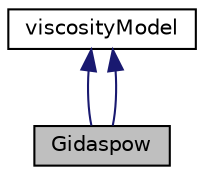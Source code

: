 digraph "Gidaspow"
{
  bgcolor="transparent";
  edge [fontname="Helvetica",fontsize="10",labelfontname="Helvetica",labelfontsize="10"];
  node [fontname="Helvetica",fontsize="10",shape=record];
  Node1 [label="Gidaspow",height=0.2,width=0.4,color="black", fillcolor="grey75", style="filled", fontcolor="black"];
  Node2 -> Node1 [dir="back",color="midnightblue",fontsize="10",style="solid",fontname="Helvetica"];
  Node2 [label="viscosityModel",height=0.2,width=0.4,color="black",URL="$a02914.html"];
  Node2 -> Node1 [dir="back",color="midnightblue",fontsize="10",style="solid",fontname="Helvetica"];
}
